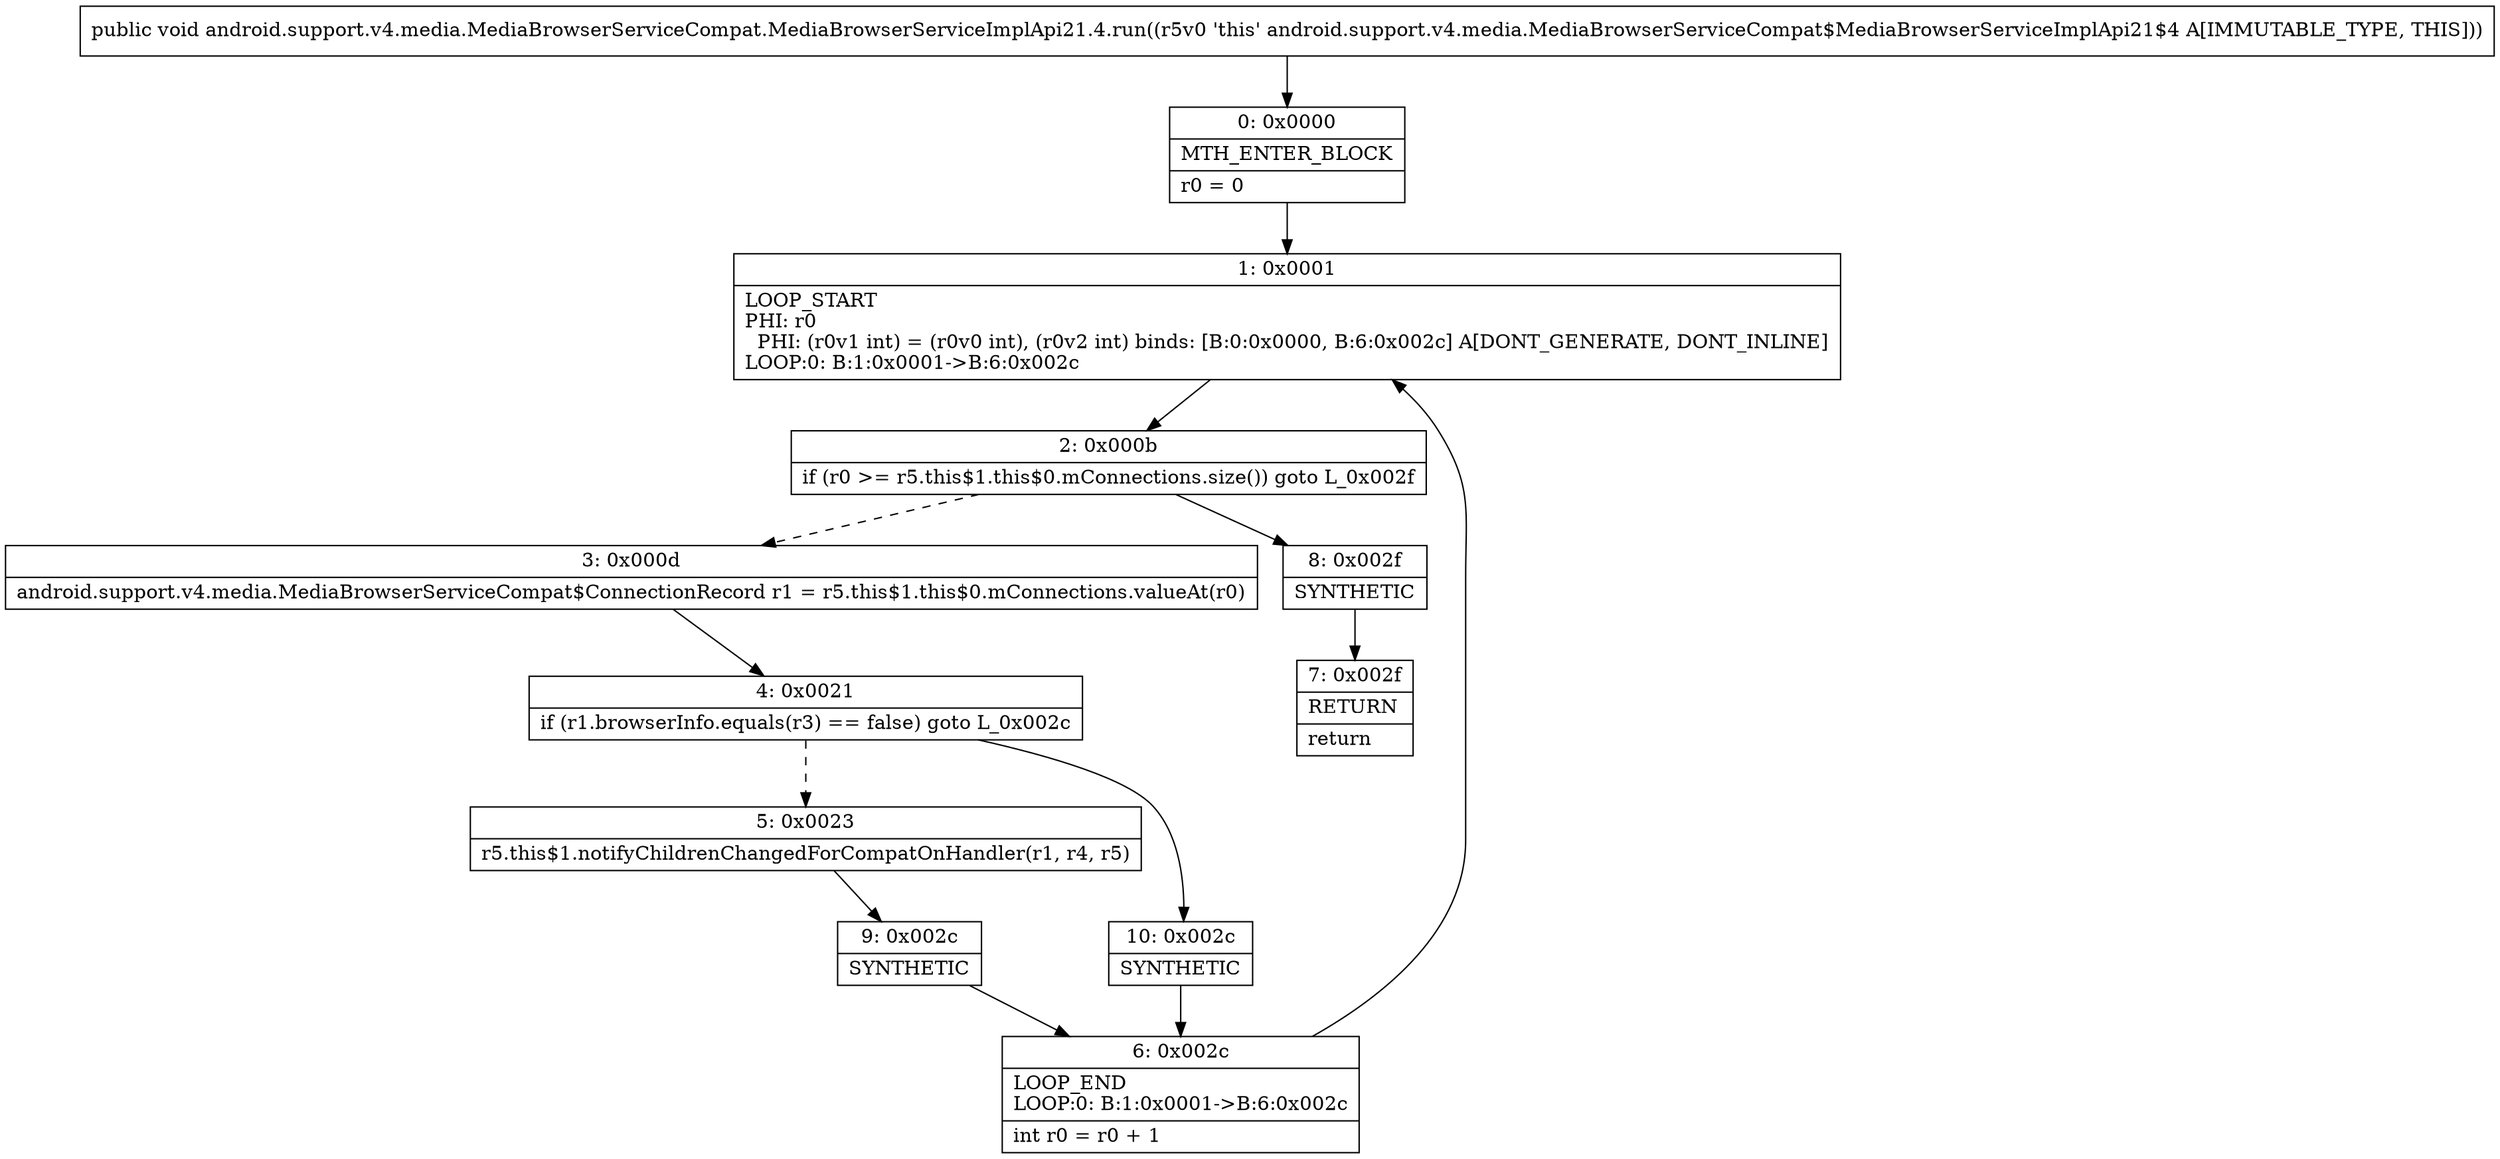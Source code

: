 digraph "CFG forandroid.support.v4.media.MediaBrowserServiceCompat.MediaBrowserServiceImplApi21.4.run()V" {
Node_0 [shape=record,label="{0\:\ 0x0000|MTH_ENTER_BLOCK\l|r0 = 0\l}"];
Node_1 [shape=record,label="{1\:\ 0x0001|LOOP_START\lPHI: r0 \l  PHI: (r0v1 int) = (r0v0 int), (r0v2 int) binds: [B:0:0x0000, B:6:0x002c] A[DONT_GENERATE, DONT_INLINE]\lLOOP:0: B:1:0x0001\-\>B:6:0x002c\l}"];
Node_2 [shape=record,label="{2\:\ 0x000b|if (r0 \>= r5.this$1.this$0.mConnections.size()) goto L_0x002f\l}"];
Node_3 [shape=record,label="{3\:\ 0x000d|android.support.v4.media.MediaBrowserServiceCompat$ConnectionRecord r1 = r5.this$1.this$0.mConnections.valueAt(r0)\l}"];
Node_4 [shape=record,label="{4\:\ 0x0021|if (r1.browserInfo.equals(r3) == false) goto L_0x002c\l}"];
Node_5 [shape=record,label="{5\:\ 0x0023|r5.this$1.notifyChildrenChangedForCompatOnHandler(r1, r4, r5)\l}"];
Node_6 [shape=record,label="{6\:\ 0x002c|LOOP_END\lLOOP:0: B:1:0x0001\-\>B:6:0x002c\l|int r0 = r0 + 1\l}"];
Node_7 [shape=record,label="{7\:\ 0x002f|RETURN\l|return\l}"];
Node_8 [shape=record,label="{8\:\ 0x002f|SYNTHETIC\l}"];
Node_9 [shape=record,label="{9\:\ 0x002c|SYNTHETIC\l}"];
Node_10 [shape=record,label="{10\:\ 0x002c|SYNTHETIC\l}"];
MethodNode[shape=record,label="{public void android.support.v4.media.MediaBrowserServiceCompat.MediaBrowserServiceImplApi21.4.run((r5v0 'this' android.support.v4.media.MediaBrowserServiceCompat$MediaBrowserServiceImplApi21$4 A[IMMUTABLE_TYPE, THIS])) }"];
MethodNode -> Node_0;
Node_0 -> Node_1;
Node_1 -> Node_2;
Node_2 -> Node_3[style=dashed];
Node_2 -> Node_8;
Node_3 -> Node_4;
Node_4 -> Node_5[style=dashed];
Node_4 -> Node_10;
Node_5 -> Node_9;
Node_6 -> Node_1;
Node_8 -> Node_7;
Node_9 -> Node_6;
Node_10 -> Node_6;
}

